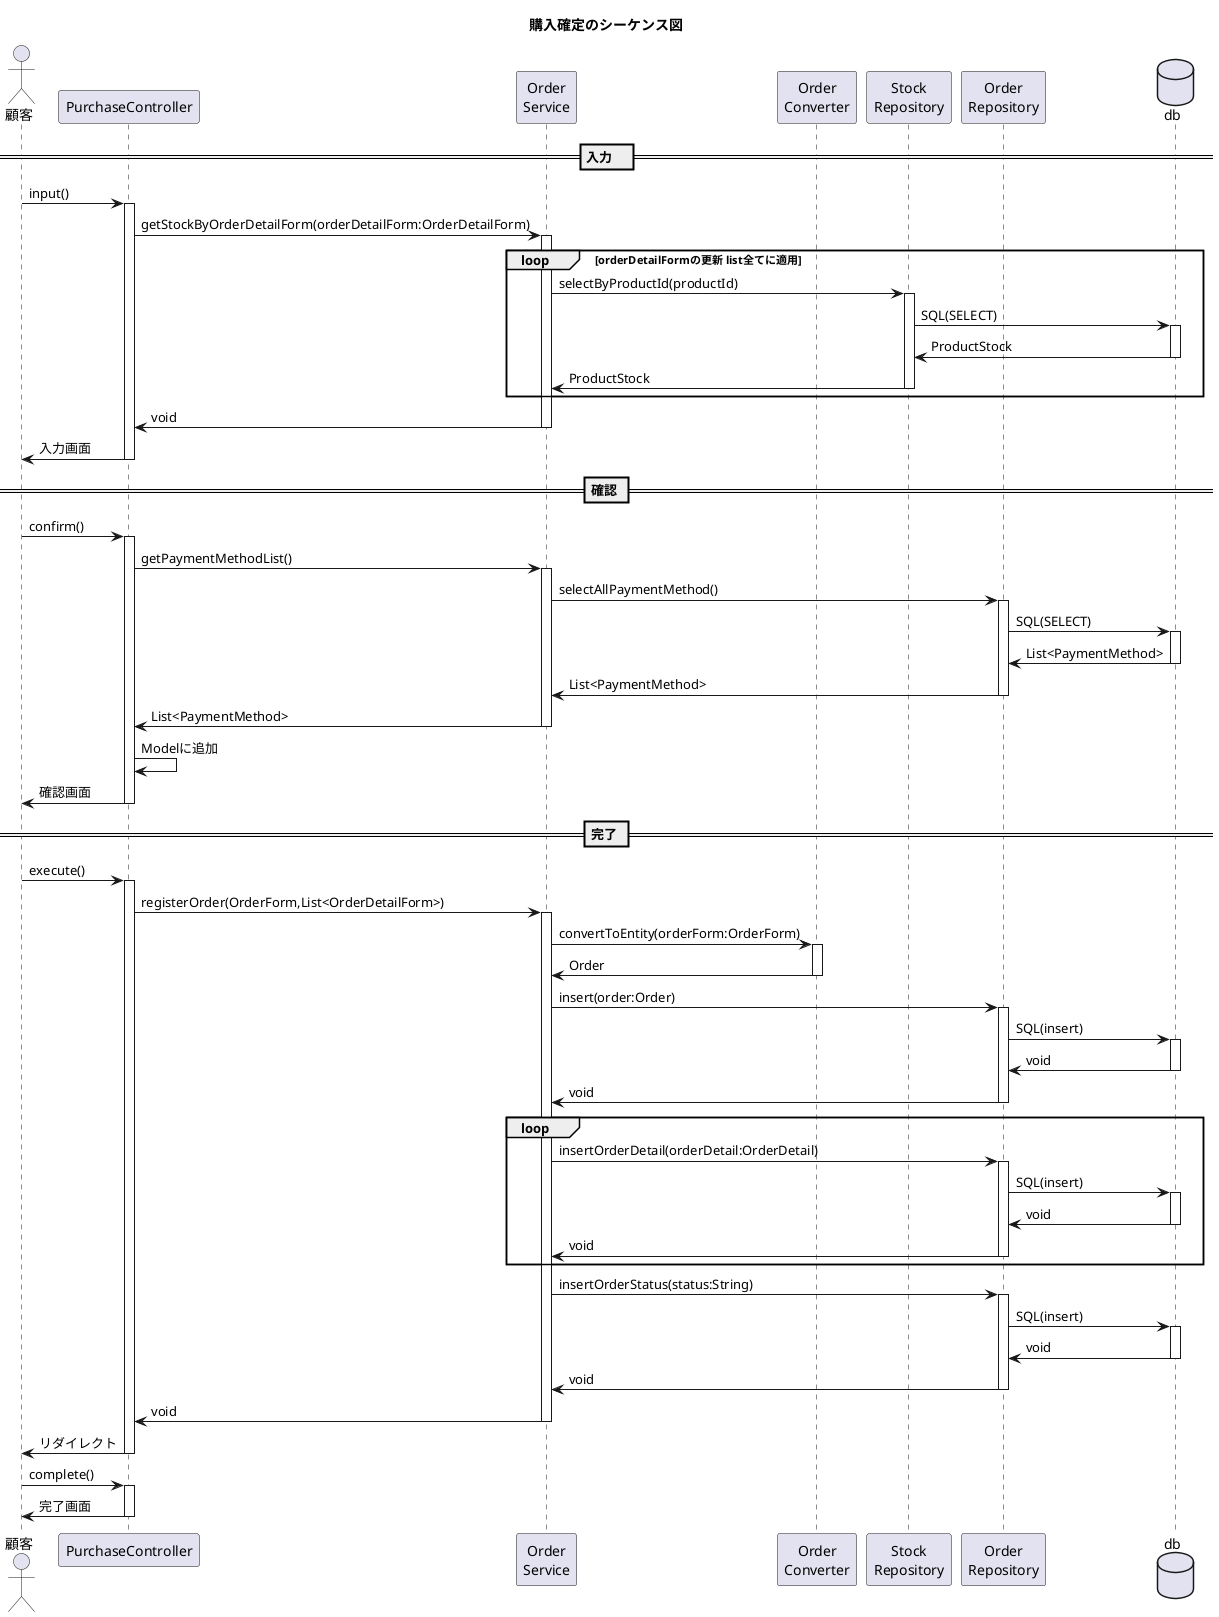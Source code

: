 @startuml

title 購入確定のシーケンス図
actor "顧客" as user
participant "PurchaseController" as controller
participant "Order\nService" as service
participant "Order\nConverter" as helper
participant "Stock\nRepository" as repository1
participant "Order\nRepository" as repository2
database "db" as db

== 入力　==
user -> controller++:input()
controller -> service++:getStockByOrderDetailForm(orderDetailForm:OrderDetailForm)
loop orderDetailFormの更新 list全てに適用
	service -> repository1++:selectByProductId(productId)
	repository1 -> db++:SQL(SELECT)
	db -> repository1--:ProductStock
	repository1 -> service--:ProductStock
end
service -> controller--:void
controller -> user--:入力画面

== 確認 ==
user -> controller++:confirm()
controller -> service++:getPaymentMethodList()
service -> repository2++:selectAllPaymentMethod()
repository2 -> db++:SQL(SELECT)
repository2 <- db--:List<PaymentMethod>
service <- repository2--:List<PaymentMethod>
controller <- service--:List<PaymentMethod>
controller -> controller:Modelに追加
controller -> user--:確認画面

== 完了 ==
user -> controller++:execute()
controller -> service++:registerOrder(OrderForm,List<OrderDetailForm>)
service -> helper++:convertToEntity(orderForm:OrderForm)
service <- helper--:Order
service -> repository2++:insert(order:Order)
repository2 -> db++:SQL(insert)
repository2 <- db--:void
service <- repository2--:void
loop
	service -> repository2++:insertOrderDetail(orderDetail:OrderDetail)
	repository2 -> db++:SQL(insert)
	repository2 <- db--:void
	service <- repository2--:void
end
service -> repository2++:insertOrderStatus(status:String)
repository2 -> db++:SQL(insert)
repository2 <- db--:void
service <- repository2--:void

controller <- service--:void
user <- controller--:リダイレクト
user -> controller++:complete()
user <- controller--:完了画面

@enduml